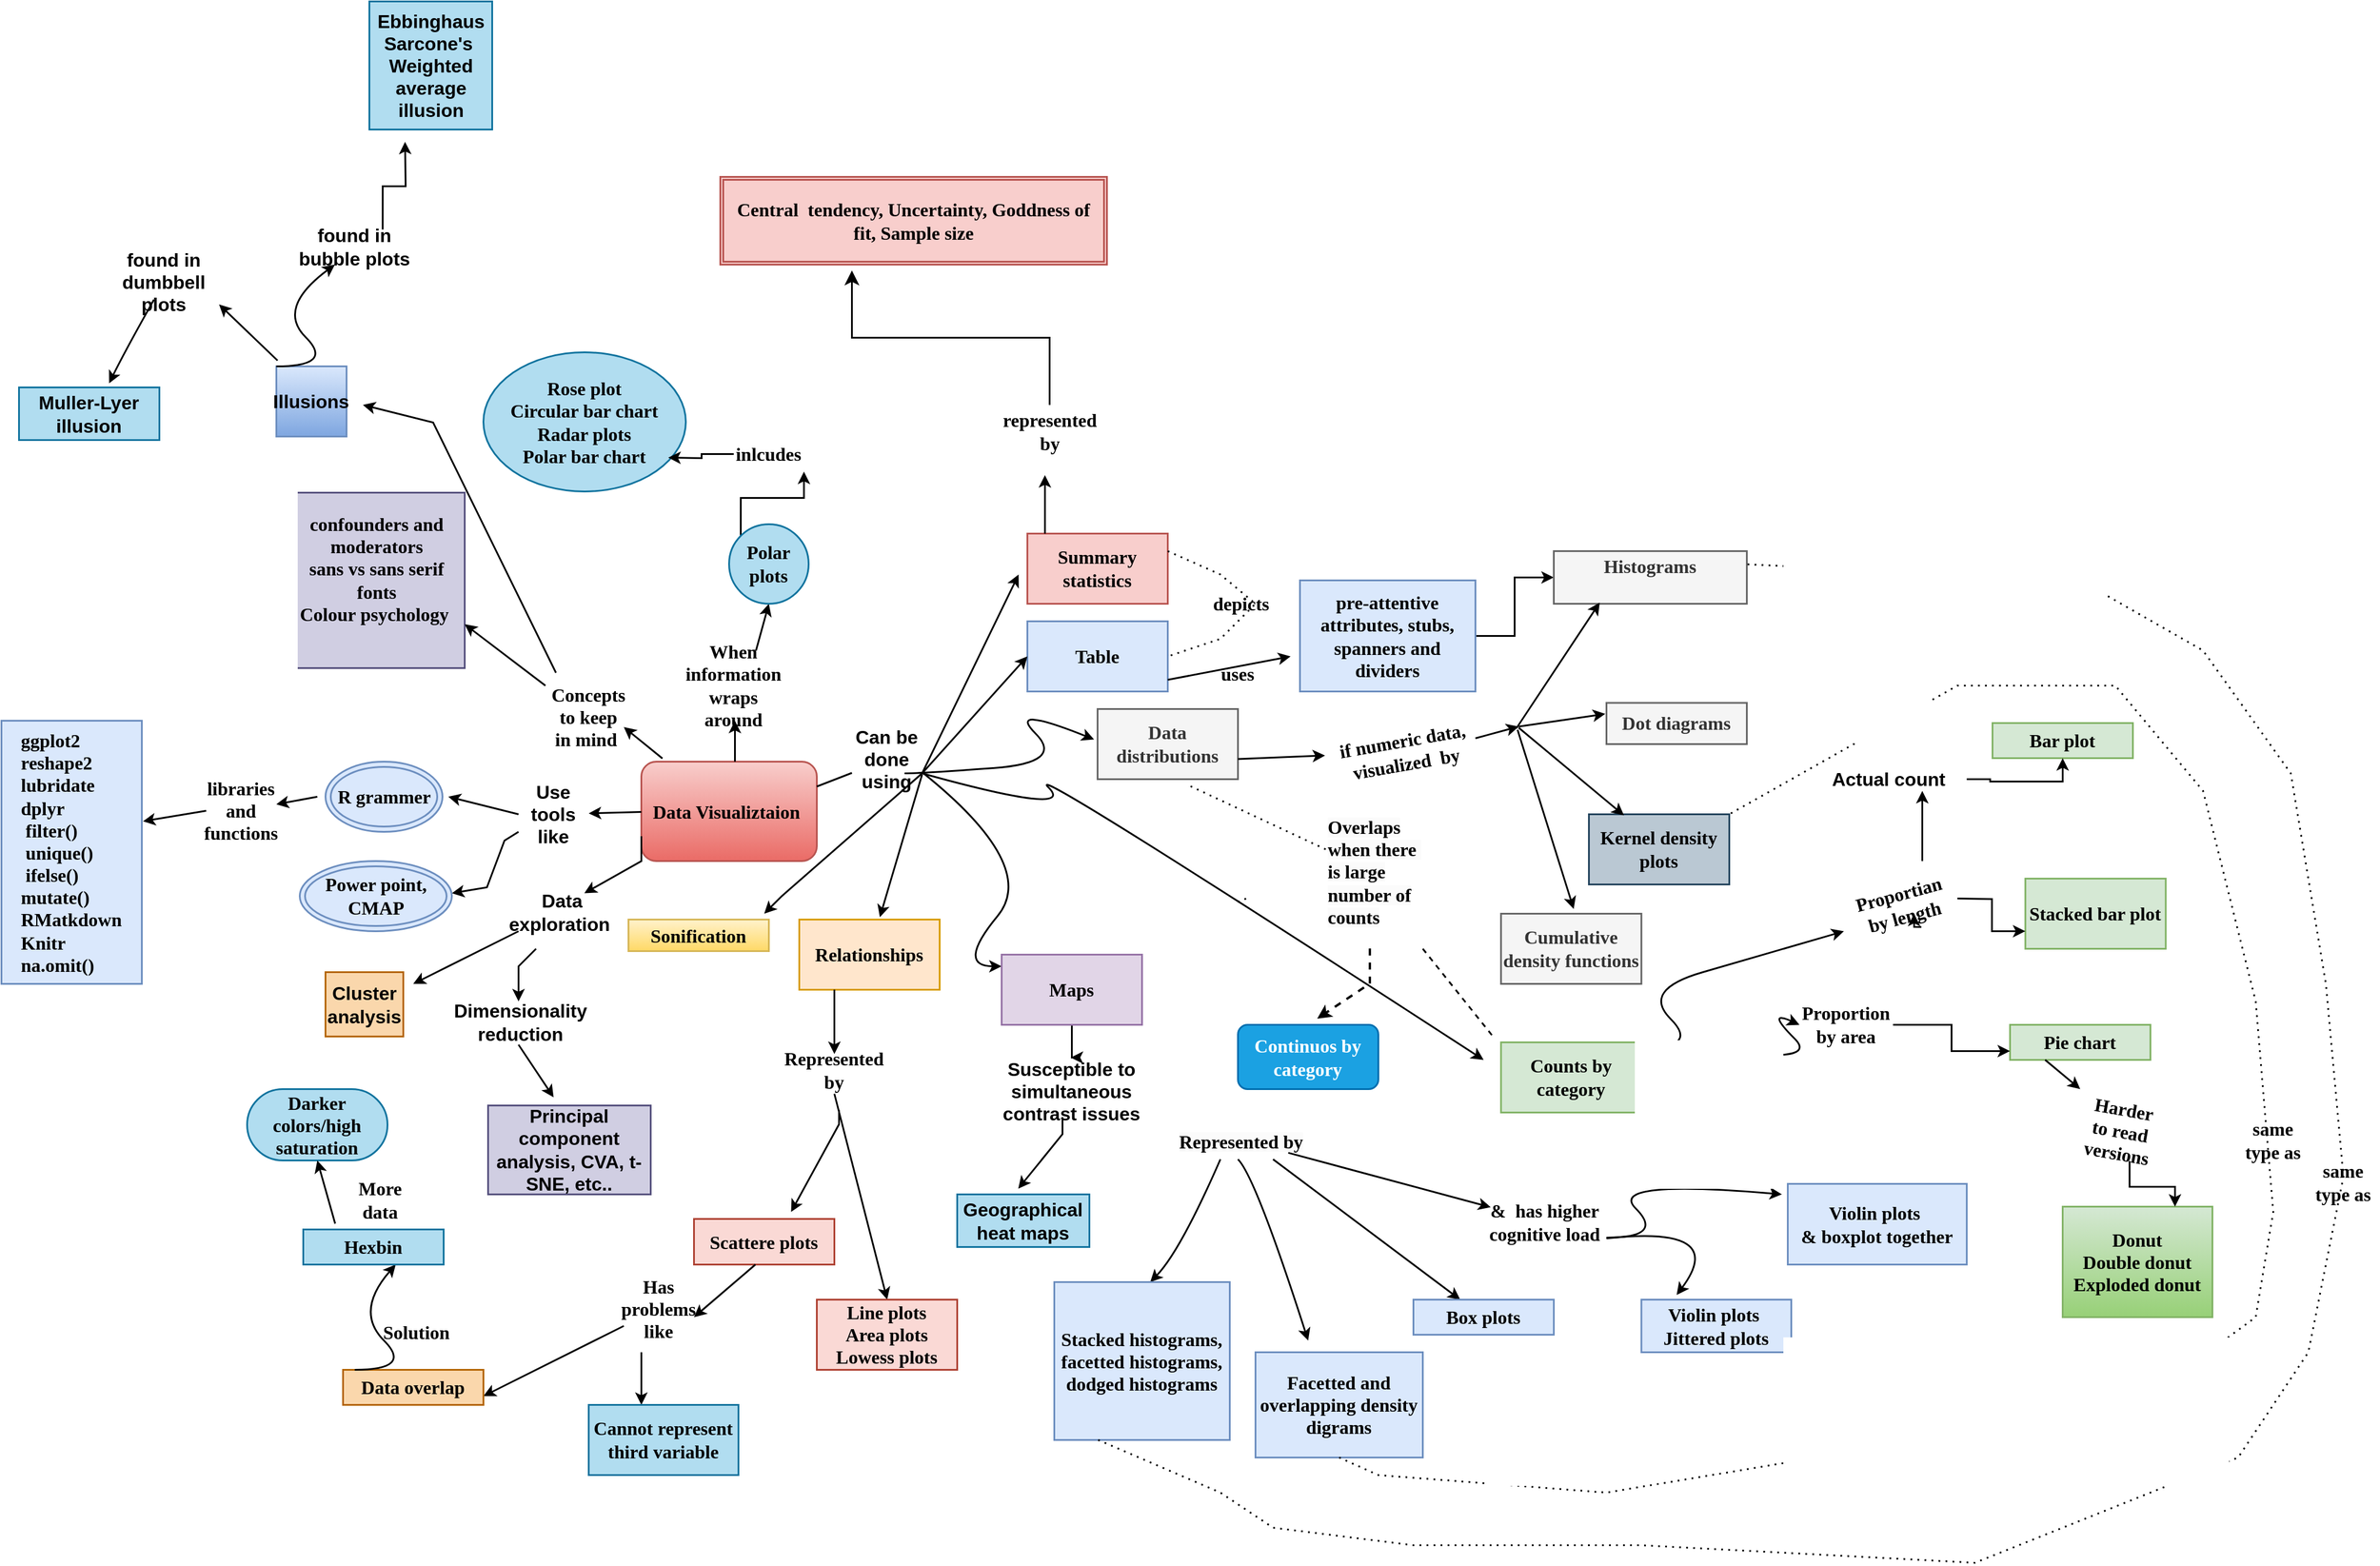 <mxfile version="21.1.8" type="github">
  <diagram name="Page-1" id="J4iP9fe8q3RjXO6YQXMY">
    <mxGraphModel dx="2680" dy="1510" grid="1" gridSize="10" guides="1" tooltips="1" connect="1" arrows="1" fold="1" page="1" pageScale="1" pageWidth="1169" pageHeight="827" math="0" shadow="0">
      <root>
        <mxCell id="0" />
        <mxCell id="1" parent="0" />
        <mxCell id="aten8DfT4knpsJsfKh9K-2" value="&lt;font style=&quot;font-size: 16px;&quot;&gt;&lt;span style=&quot;font-size: 16px;&quot;&gt;Data Visualiztaion&amp;nbsp;&lt;/span&gt;&lt;/font&gt;" style="rounded=1;whiteSpace=wrap;html=1;fillColor=#f8cecc;strokeColor=#b85450;gradientColor=#ea6b66;fontStyle=1;fontSize=16;fontFamily=Verdana;strokeWidth=1.5;" vertex="1" parent="1">
          <mxGeometry x="712" y="800" width="150" height="85" as="geometry" />
        </mxCell>
        <mxCell id="aten8DfT4knpsJsfKh9K-3" value="&lt;span style=&quot;font-size: 16px;&quot;&gt;&lt;font style=&quot;font-size: 16px;&quot;&gt;Table&lt;/font&gt;&lt;/span&gt;" style="rounded=0;whiteSpace=wrap;html=1;fillColor=#dae8fc;strokeColor=#6c8ebf;fontStyle=1;fontSize=16;fontFamily=Verdana;strokeWidth=1.5;" vertex="1" parent="1">
          <mxGeometry x="1042" y="680" width="120" height="60" as="geometry" />
        </mxCell>
        <mxCell id="aten8DfT4knpsJsfKh9K-4" value="" style="curved=1;endArrow=classic;html=1;rounded=0;fontStyle=1;fontSize=16;fontFamily=Verdana;strokeWidth=1.5;" edge="1" parent="1">
          <mxGeometry width="50" height="50" relative="1" as="geometry">
            <mxPoint x="937" y="810" as="sourcePoint" />
            <mxPoint x="1099" y="781" as="targetPoint" />
            <Array as="points">
              <mxPoint x="952" y="810" />
              <mxPoint x="1074" y="801" />
              <mxPoint x="1024" y="751" />
            </Array>
          </mxGeometry>
        </mxCell>
        <mxCell id="aten8DfT4knpsJsfKh9K-5" value="&lt;span style=&quot;font-size: 16px;&quot;&gt;&lt;font style=&quot;font-size: 16px;&quot;&gt;Data distributions&lt;/font&gt;&lt;/span&gt;" style="rounded=0;whiteSpace=wrap;html=1;fillColor=#f5f5f5;fontColor=#333333;strokeColor=#666666;fontStyle=1;fontSize=16;fontFamily=Verdana;strokeWidth=1.5;" vertex="1" parent="1">
          <mxGeometry x="1102" y="755" width="120" height="60" as="geometry" />
        </mxCell>
        <mxCell id="aten8DfT4knpsJsfKh9K-6" value="" style="curved=1;endArrow=classic;html=1;rounded=0;fontStyle=1;fontSize=16;fontFamily=Verdana;strokeWidth=1.5;" edge="1" parent="1">
          <mxGeometry width="50" height="50" relative="1" as="geometry">
            <mxPoint x="952" y="810" as="sourcePoint" />
            <mxPoint x="1432" y="1055" as="targetPoint" />
            <Array as="points">
              <mxPoint x="1085" y="847" />
              <mxPoint x="1035" y="797" />
            </Array>
          </mxGeometry>
        </mxCell>
        <mxCell id="aten8DfT4knpsJsfKh9K-7" value="&lt;span style=&quot;font-size: 16px;&quot;&gt;&lt;font style=&quot;font-size: 16px;&quot;&gt;Counts by category&lt;/font&gt;&lt;/span&gt;" style="rounded=0;whiteSpace=wrap;html=1;fillColor=#d5e8d4;strokeColor=#82b366;fontStyle=1;fontSize=16;fontFamily=Verdana;strokeWidth=1.5;" vertex="1" parent="1">
          <mxGeometry x="1446.86" y="1040" width="120" height="60" as="geometry" />
        </mxCell>
        <mxCell id="aten8DfT4knpsJsfKh9K-8" value="" style="curved=1;endArrow=classic;html=1;rounded=0;fontStyle=1;fontSize=16;fontFamily=Verdana;strokeWidth=1.5;" edge="1" parent="1">
          <mxGeometry width="50" height="50" relative="1" as="geometry">
            <mxPoint x="952" y="809" as="sourcePoint" />
            <mxPoint x="1020" y="975" as="targetPoint" />
            <Array as="points">
              <mxPoint x="1052" y="889" />
              <mxPoint x="981" y="975" />
            </Array>
          </mxGeometry>
        </mxCell>
        <mxCell id="aten8DfT4knpsJsfKh9K-9" style="edgeStyle=orthogonalEdgeStyle;rounded=0;orthogonalLoop=1;jettySize=auto;html=1;exitX=0.5;exitY=1;exitDx=0;exitDy=0;strokeWidth=1.5;fontSize=16;" edge="1" parent="1" source="aten8DfT4knpsJsfKh9K-10">
          <mxGeometry relative="1" as="geometry">
            <mxPoint x="1079" y="1053" as="targetPoint" />
            <Array as="points">
              <mxPoint x="1079" y="1053" />
              <mxPoint x="1079" y="1053" />
            </Array>
          </mxGeometry>
        </mxCell>
        <mxCell id="aten8DfT4knpsJsfKh9K-10" value="&lt;span style=&quot;font-size: 16px;&quot;&gt;&lt;font style=&quot;font-size: 16px;&quot;&gt;Maps&lt;/font&gt;&lt;/span&gt;" style="rounded=0;whiteSpace=wrap;html=1;fillColor=#e1d5e7;strokeColor=#9673a6;fontStyle=1;fontSize=16;fontFamily=Verdana;strokeWidth=1.5;" vertex="1" parent="1">
          <mxGeometry x="1020" y="965" width="120" height="60" as="geometry" />
        </mxCell>
        <mxCell id="aten8DfT4knpsJsfKh9K-11" value="&lt;span style=&quot;font-size: 16px;&quot;&gt;&lt;font style=&quot;font-size: 16px;&quot;&gt;Summary statistics&lt;/font&gt;&lt;/span&gt;" style="rounded=0;whiteSpace=wrap;html=1;fillColor=#f8cecc;strokeColor=#b85450;fontStyle=1;fontSize=16;fontFamily=Verdana;strokeWidth=1.5;" vertex="1" parent="1">
          <mxGeometry x="1042" y="605" width="120" height="60" as="geometry" />
        </mxCell>
        <mxCell id="aten8DfT4knpsJsfKh9K-12" value="" style="endArrow=classic;html=1;rounded=0;fontStyle=1;fontSize=16;fontFamily=Verdana;strokeWidth=1.5;" edge="1" parent="1">
          <mxGeometry width="50" height="50" relative="1" as="geometry">
            <mxPoint x="952" y="811" as="sourcePoint" />
            <mxPoint x="915.882" y="933.0" as="targetPoint" />
          </mxGeometry>
        </mxCell>
        <mxCell id="aten8DfT4knpsJsfKh9K-13" value="&lt;span style=&quot;font-size: 16px;&quot;&gt;&lt;font style=&quot;font-size: 16px;&quot;&gt;Relationships&lt;/font&gt;&lt;/span&gt;" style="rounded=0;whiteSpace=wrap;html=1;fillColor=#ffe6cc;strokeColor=#d79b00;fontStyle=1;fontSize=16;fontFamily=Verdana;strokeWidth=1.5;" vertex="1" parent="1">
          <mxGeometry x="847" y="935.0" width="120" height="60" as="geometry" />
        </mxCell>
        <mxCell id="aten8DfT4knpsJsfKh9K-14" value="" style="endArrow=classic;html=1;rounded=0;fontStyle=1;fontSize=16;fontFamily=Verdana;strokeWidth=1.5;" edge="1" parent="1">
          <mxGeometry width="50" height="50" relative="1" as="geometry">
            <mxPoint x="1057" y="605" as="sourcePoint" />
            <mxPoint x="1057" y="555" as="targetPoint" />
          </mxGeometry>
        </mxCell>
        <mxCell id="aten8DfT4knpsJsfKh9K-15" value="" style="endArrow=none;dashed=1;html=1;dashPattern=1 3;strokeWidth=1.5;rounded=0;entryX=1;entryY=0.5;entryDx=0;entryDy=0;exitX=1;exitY=0.25;exitDx=0;exitDy=0;fontStyle=1;fontSize=16;fontFamily=Verdana;" edge="1" parent="1" source="aten8DfT4knpsJsfKh9K-11" target="aten8DfT4knpsJsfKh9K-3">
          <mxGeometry width="50" height="50" relative="1" as="geometry">
            <mxPoint x="1162" y="640" as="sourcePoint" />
            <mxPoint x="1357" y="620" as="targetPoint" />
            <Array as="points">
              <mxPoint x="1207" y="640" />
              <mxPoint x="1237" y="665" />
              <mxPoint x="1207" y="695" />
            </Array>
          </mxGeometry>
        </mxCell>
        <mxCell id="aten8DfT4knpsJsfKh9K-16" value="&lt;span style=&quot;font-size: 16px;&quot;&gt;&lt;font style=&quot;font-size: 16px;&quot;&gt;depicts&lt;/font&gt;&lt;/span&gt;" style="text;html=1;strokeColor=none;fillColor=none;align=center;verticalAlign=middle;whiteSpace=wrap;rounded=0;rotation=0;fontStyle=1;fontSize=16;fontFamily=Verdana;strokeWidth=1.5;" vertex="1" parent="1">
          <mxGeometry x="1195" y="650" width="60" height="30" as="geometry" />
        </mxCell>
        <mxCell id="aten8DfT4knpsJsfKh9K-17" value="" style="edgeStyle=elbowEdgeStyle;elbow=vertical;endArrow=classic;html=1;curved=0;rounded=0;endSize=8;startSize=8;fontStyle=1;fontSize=16;fontFamily=Verdana;exitX=0.5;exitY=0;exitDx=0;exitDy=0;strokeWidth=1.5;" edge="1" parent="1" source="aten8DfT4knpsJsfKh9K-129">
          <mxGeometry width="50" height="50" relative="1" as="geometry">
            <mxPoint x="1057" y="480" as="sourcePoint" />
            <mxPoint x="892" y="380" as="targetPoint" />
            <Array as="points" />
          </mxGeometry>
        </mxCell>
        <mxCell id="aten8DfT4knpsJsfKh9K-18" value="Central&amp;nbsp; tendency,&amp;nbsp;&lt;span style=&quot;font-size: 16px;&quot;&gt;&lt;font style=&quot;font-size: 16px;&quot;&gt;Uncertainty,&amp;nbsp;&lt;/font&gt;&lt;/span&gt;Goddness of fit, Sample size" style="shape=ext;double=1;rounded=0;whiteSpace=wrap;html=1;fillColor=#f8cecc;strokeColor=#b85450;fontStyle=1;fontSize=16;fontFamily=Verdana;strokeWidth=1.5;" vertex="1" parent="1">
          <mxGeometry x="779.5" y="300" width="330.5" height="75" as="geometry" />
        </mxCell>
        <mxCell id="aten8DfT4knpsJsfKh9K-19" value="" style="endArrow=classic;html=1;rounded=0;exitX=0;exitY=0.5;exitDx=0;exitDy=0;fontStyle=1;fontSize=16;fontFamily=Verdana;strokeWidth=1.5;" edge="1" parent="1" source="aten8DfT4knpsJsfKh9K-107">
          <mxGeometry width="50" height="50" relative="1" as="geometry">
            <mxPoint x="410" y="807.5" as="sourcePoint" />
            <mxPoint x="547" y="830" as="targetPoint" />
            <Array as="points" />
          </mxGeometry>
        </mxCell>
        <mxCell id="aten8DfT4knpsJsfKh9K-20" value="&lt;span style=&quot;font-size: 16px;&quot;&gt;R grammer&lt;/span&gt;" style="ellipse;shape=doubleEllipse;whiteSpace=wrap;html=1;fillColor=#dae8fc;strokeColor=#6c8ebf;fontStyle=1;fontSize=16;fontFamily=Verdana;strokeWidth=1.5;" vertex="1" parent="1">
          <mxGeometry x="442" y="800" width="100" height="60" as="geometry" />
        </mxCell>
        <mxCell id="aten8DfT4knpsJsfKh9K-21" value="" style="endArrow=classic;html=1;rounded=0;fontStyle=1;fontSize=16;fontFamily=Verdana;exitX=0;exitY=1;exitDx=0;exitDy=0;strokeWidth=1.5;" edge="1" parent="1" source="aten8DfT4knpsJsfKh9K-107">
          <mxGeometry width="50" height="50" relative="1" as="geometry">
            <mxPoint x="600" y="855" as="sourcePoint" />
            <mxPoint x="550" y="912.5" as="targetPoint" />
            <Array as="points">
              <mxPoint x="595" y="867.5" />
              <mxPoint x="580" y="907.5" />
            </Array>
          </mxGeometry>
        </mxCell>
        <mxCell id="aten8DfT4knpsJsfKh9K-22" value="Power point, CMAP" style="ellipse;shape=doubleEllipse;whiteSpace=wrap;html=1;fillColor=#dae8fc;strokeColor=#6c8ebf;fontStyle=1;fontSize=16;fontFamily=Verdana;strokeWidth=1.5;" vertex="1" parent="1">
          <mxGeometry x="420" y="885" width="130" height="60" as="geometry" />
        </mxCell>
        <mxCell id="aten8DfT4knpsJsfKh9K-23" value="&lt;div style=&quot;font-size: 16px;&quot;&gt;&lt;p style=&quot;margin: 0in; font-size: 16px; text-align: start;&quot; class=&quot;MsoNormal&quot;&gt;ggplot2&lt;/p&gt;&lt;p style=&quot;margin: 0in; font-size: 16px; text-align: start;&quot; class=&quot;MsoNormal&quot;&gt;&lt;span style=&quot;font-size: 16px;&quot;&gt;reshape2&lt;/span&gt;&lt;/p&gt;&lt;p style=&quot;margin: 0in; font-size: 16px; text-align: start;&quot; class=&quot;MsoNormal&quot;&gt;lubridate&lt;/p&gt;&lt;p style=&quot;margin: 0in; font-size: 16px; text-align: start;&quot; class=&quot;MsoNormal&quot;&gt;dplyr&lt;/p&gt;&lt;p style=&quot;margin: 0in; font-size: 16px; text-align: start;&quot; class=&quot;MsoNormal&quot;&gt;&amp;nbsp;filter()&lt;/p&gt;&lt;p style=&quot;margin: 0in; font-size: 16px; text-align: start;&quot; class=&quot;MsoNormal&quot;&gt;&amp;nbsp;unique()&lt;br style=&quot;font-size: 16px;&quot;&gt;&lt;/p&gt;&lt;p style=&quot;margin: 0in; font-size: 16px; text-align: start;&quot; class=&quot;MsoNormal&quot;&gt;&amp;nbsp;ifelse()&lt;/p&gt;&lt;p style=&quot;margin: 0in; font-size: 16px; text-align: start;&quot; class=&quot;MsoNormal&quot;&gt;mutate()&lt;/p&gt;&lt;p style=&quot;margin: 0in; font-size: 16px; text-align: start;&quot; class=&quot;MsoNormal&quot;&gt;RMatkdown&lt;br style=&quot;border-color: var(--border-color); text-align: center; font-size: 16px;&quot;&gt;&lt;span style=&quot;text-align: center; font-size: 16px;&quot;&gt;Knitr&lt;/span&gt;&lt;br style=&quot;font-size: 16px;&quot;&gt;&lt;/p&gt;&lt;p style=&quot;margin: 0in; font-size: 16px; text-align: start;&quot; class=&quot;MsoNormal&quot;&gt;&lt;span style=&quot;text-align: center; font-size: 16px;&quot;&gt;na.omit()&lt;/span&gt;&lt;/p&gt;&lt;/div&gt;" style="rounded=0;whiteSpace=wrap;html=1;fillColor=#dae8fc;strokeColor=#6c8ebf;fontStyle=1;fontSize=16;fontFamily=Verdana;strokeWidth=1.5;" vertex="1" parent="1">
          <mxGeometry x="165" y="765" width="120" height="225" as="geometry" />
        </mxCell>
        <mxCell id="aten8DfT4knpsJsfKh9K-24" value="" style="endArrow=classic;html=1;rounded=0;fontStyle=1;fontSize=16;fontFamily=Verdana;strokeWidth=1.5;" edge="1" parent="1">
          <mxGeometry width="50" height="50" relative="1" as="geometry">
            <mxPoint x="1162" y="730" as="sourcePoint" />
            <mxPoint x="1267" y="710" as="targetPoint" />
            <Array as="points" />
          </mxGeometry>
        </mxCell>
        <mxCell id="aten8DfT4knpsJsfKh9K-25" value="" style="edgeStyle=orthogonalEdgeStyle;rounded=0;orthogonalLoop=1;jettySize=auto;html=1;strokeWidth=1.5;" edge="1" parent="1" source="aten8DfT4knpsJsfKh9K-26" target="aten8DfT4knpsJsfKh9K-32">
          <mxGeometry relative="1" as="geometry" />
        </mxCell>
        <mxCell id="aten8DfT4knpsJsfKh9K-26" value="&lt;span style=&quot;font-size: 16px;&quot;&gt;pre-attentive attributes, stubs, spanners and dividers&lt;/span&gt;" style="rounded=0;whiteSpace=wrap;html=1;fillColor=#dae8fc;strokeColor=#6c8ebf;fontStyle=1;fontSize=16;fontFamily=Verdana;strokeWidth=1.5;" vertex="1" parent="1">
          <mxGeometry x="1275" y="645" width="150" height="95" as="geometry" />
        </mxCell>
        <mxCell id="aten8DfT4knpsJsfKh9K-27" value="&lt;span style=&quot;font-size: 16px;&quot;&gt;&lt;font style=&quot;font-size: 16px;&quot;&gt;uses&lt;/font&gt;&lt;/span&gt;" style="text;html=1;strokeColor=none;fillColor=none;align=center;verticalAlign=middle;whiteSpace=wrap;rounded=0;fontStyle=1;fontSize=16;fontFamily=Verdana;strokeWidth=1.5;" vertex="1" parent="1">
          <mxGeometry x="1192" y="710" width="60" height="30" as="geometry" />
        </mxCell>
        <mxCell id="aten8DfT4knpsJsfKh9K-28" value="" style="endArrow=classic;html=1;rounded=0;fontStyle=1;fontSize=16;fontFamily=Verdana;strokeWidth=1.5;" edge="1" parent="1">
          <mxGeometry width="50" height="50" relative="1" as="geometry">
            <mxPoint x="1425" y="780" as="sourcePoint" />
            <mxPoint x="1462" y="770" as="targetPoint" />
          </mxGeometry>
        </mxCell>
        <mxCell id="aten8DfT4knpsJsfKh9K-29" value="&lt;span style=&quot;font-size: 16px;&quot;&gt;&lt;font style=&quot;font-size: 16px;&quot;&gt;Cumulative density functions&lt;/font&gt;&lt;/span&gt;&lt;span style=&quot;font-size: 16px; text-align: start;&quot;&gt;&lt;/span&gt;" style="rounded=0;whiteSpace=wrap;html=1;fillColor=#f5f5f5;fontColor=#333333;strokeColor=#666666;fontStyle=1;fontSize=16;fontFamily=Verdana;strokeWidth=1.5;" vertex="1" parent="1">
          <mxGeometry x="1446.86" y="930" width="120" height="60" as="geometry" />
        </mxCell>
        <mxCell id="aten8DfT4knpsJsfKh9K-30" value="&lt;span style=&quot;font-size: 16px;&quot;&gt;&lt;font style=&quot;font-size: 16px;&quot;&gt;Kernel density plots&lt;/font&gt;&lt;/span&gt;&lt;span style=&quot;font-size: 16px; text-align: start;&quot;&gt;&lt;/span&gt;" style="rounded=0;whiteSpace=wrap;html=1;fillColor=#bac8d3;strokeColor=#23445d;fontStyle=1;fontSize=16;fontFamily=Verdana;strokeWidth=1.5;" vertex="1" parent="1">
          <mxGeometry x="1522" y="845" width="120" height="60" as="geometry" />
        </mxCell>
        <mxCell id="aten8DfT4knpsJsfKh9K-31" value="&lt;span style=&quot;font-size: 16px;&quot;&gt;&lt;font style=&quot;font-size: 16px;&quot;&gt;Dot diagrams&lt;/font&gt;&lt;/span&gt;&lt;span style=&quot;font-size: 16px; text-align: start;&quot;&gt;&lt;/span&gt;" style="rounded=0;whiteSpace=wrap;html=1;fillColor=#f5f5f5;fontColor=#333333;strokeColor=#666666;fontStyle=1;fontSize=16;fontFamily=Verdana;strokeWidth=1.5;" vertex="1" parent="1">
          <mxGeometry x="1537" y="749.73" width="120" height="35.27" as="geometry" />
        </mxCell>
        <mxCell id="aten8DfT4knpsJsfKh9K-32" value="&lt;br style=&quot;font-size: 16px;&quot;&gt;&lt;font style=&quot;font-size: 16px;&quot;&gt;&lt;span style=&quot;font-size: 16px;&quot;&gt;&lt;span style=&quot;font-size: 16px;&quot;&gt;Histograms&lt;/span&gt;&lt;br style=&quot;font-size: 16px;&quot;&gt;&lt;/span&gt;&lt;/font&gt;&lt;br style=&quot;font-size: 16px;&quot;&gt;&lt;br style=&quot;font-size: 16px;&quot;&gt;" style="rounded=0;whiteSpace=wrap;html=1;fillColor=#f5f5f5;strokeColor=#666666;fontColor=#333333;fontStyle=1;fontSize=16;fontFamily=Verdana;strokeWidth=1.5;" vertex="1" parent="1">
          <mxGeometry x="1492" y="620" width="165" height="45" as="geometry" />
        </mxCell>
        <mxCell id="aten8DfT4knpsJsfKh9K-33" value="" style="endArrow=classic;html=1;rounded=0;entryX=0.25;entryY=1;entryDx=0;entryDy=0;fontStyle=1;fontSize=16;fontFamily=Verdana;strokeWidth=1.5;" edge="1" parent="1">
          <mxGeometry width="50" height="50" relative="1" as="geometry">
            <mxPoint x="1460" y="771.5" as="sourcePoint" />
            <mxPoint x="1531.25" y="664" as="targetPoint" />
          </mxGeometry>
        </mxCell>
        <mxCell id="aten8DfT4knpsJsfKh9K-34" value="" style="endArrow=classic;html=1;rounded=0;entryX=0;entryY=0.75;entryDx=0;entryDy=0;fontStyle=1;fontSize=16;fontFamily=Verdana;strokeWidth=1.5;" edge="1" parent="1">
          <mxGeometry width="50" height="50" relative="1" as="geometry">
            <mxPoint x="1462" y="770" as="sourcePoint" />
            <mxPoint x="1536" y="759.182" as="targetPoint" />
          </mxGeometry>
        </mxCell>
        <mxCell id="aten8DfT4knpsJsfKh9K-35" value="" style="endArrow=classic;html=1;rounded=0;entryX=0.25;entryY=0;entryDx=0;entryDy=0;fontStyle=1;fontSize=16;fontFamily=Verdana;strokeWidth=1.5;" edge="1" parent="1">
          <mxGeometry width="50" height="50" relative="1" as="geometry">
            <mxPoint x="1462" y="771" as="sourcePoint" />
            <mxPoint x="1552" y="846.0" as="targetPoint" />
          </mxGeometry>
        </mxCell>
        <mxCell id="aten8DfT4knpsJsfKh9K-36" value="" style="endArrow=classic;html=1;rounded=0;fontStyle=1;fontSize=16;fontFamily=Verdana;strokeWidth=1.5;" edge="1" parent="1">
          <mxGeometry width="50" height="50" relative="1" as="geometry">
            <mxPoint x="1461" y="772.73" as="sourcePoint" />
            <mxPoint x="1509" y="926" as="targetPoint" />
          </mxGeometry>
        </mxCell>
        <mxCell id="aten8DfT4knpsJsfKh9K-37" value="" style="endArrow=none;dashed=1;html=1;dashPattern=1 3;strokeWidth=1.5;rounded=0;entryX=0.641;entryY=1.08;entryDx=0;entryDy=0;entryPerimeter=0;fontStyle=1;fontSize=16;fontFamily=Verdana;" edge="1" parent="1" target="aten8DfT4knpsJsfKh9K-5">
          <mxGeometry width="50" height="50" relative="1" as="geometry">
            <mxPoint x="1297" y="875" as="sourcePoint" />
            <mxPoint x="1315" y="800" as="targetPoint" />
            <Array as="points" />
          </mxGeometry>
        </mxCell>
        <mxCell id="aten8DfT4knpsJsfKh9K-38" value="" style="curved=1;endArrow=classic;html=1;rounded=0;fontStyle=1;fontSize=16;fontFamily=Verdana;strokeWidth=1.5;" edge="1" parent="1">
          <mxGeometry width="50" height="50" relative="1" as="geometry">
            <mxPoint x="1566.86" y="1045" as="sourcePoint" />
            <mxPoint x="1740" y="945" as="targetPoint" />
            <Array as="points">
              <mxPoint x="1616.86" y="1045" />
              <mxPoint x="1566.86" y="995" />
              <mxPoint x="1672" y="965" />
            </Array>
          </mxGeometry>
        </mxCell>
        <mxCell id="aten8DfT4knpsJsfKh9K-39" value="" style="curved=1;endArrow=classic;html=1;rounded=0;fontStyle=1;fontSize=16;fontFamily=Verdana;entryX=0;entryY=0.5;entryDx=0;entryDy=0;strokeWidth=1.5;" edge="1" parent="1" target="aten8DfT4knpsJsfKh9K-44">
          <mxGeometry width="50" height="50" relative="1" as="geometry">
            <mxPoint x="1598" y="1042" as="sourcePoint" />
            <mxPoint x="1882" y="1042" as="targetPoint" />
            <Array as="points">
              <mxPoint x="1723" y="1062" />
              <mxPoint x="1673" y="1012" />
            </Array>
          </mxGeometry>
        </mxCell>
        <mxCell id="aten8DfT4knpsJsfKh9K-40" value="Bar plot" style="rounded=0;whiteSpace=wrap;html=1;fillColor=#d5e8d4;strokeColor=#82b366;fontStyle=1;fontSize=16;fontFamily=Verdana;strokeWidth=1.5;" vertex="1" parent="1">
          <mxGeometry x="1867" y="767" width="120" height="30" as="geometry" />
        </mxCell>
        <mxCell id="aten8DfT4knpsJsfKh9K-41" value="Stacked bar plot" style="rounded=0;whiteSpace=wrap;html=1;fillColor=#d5e8d4;strokeColor=#82b366;fontStyle=1;fontSize=16;fontFamily=Verdana;strokeWidth=1.5;" vertex="1" parent="1">
          <mxGeometry x="1895.1" y="900" width="120" height="60" as="geometry" />
        </mxCell>
        <mxCell id="aten8DfT4knpsJsfKh9K-42" value="Pie chart&lt;br style=&quot;font-size: 16px;&quot;&gt;" style="rounded=0;whiteSpace=wrap;html=1;fillColor=#d5e8d4;strokeColor=#82b366;fontStyle=1;fontSize=16;fontFamily=Verdana;strokeWidth=1.5;" vertex="1" parent="1">
          <mxGeometry x="1882" y="1025" width="120" height="30" as="geometry" />
        </mxCell>
        <mxCell id="aten8DfT4knpsJsfKh9K-43" style="edgeStyle=orthogonalEdgeStyle;rounded=0;orthogonalLoop=1;jettySize=auto;html=1;exitX=1;exitY=0.5;exitDx=0;exitDy=0;entryX=0;entryY=0.75;entryDx=0;entryDy=0;fontStyle=1;strokeWidth=1.5;fontSize=16;" edge="1" parent="1" source="aten8DfT4knpsJsfKh9K-44" target="aten8DfT4knpsJsfKh9K-42">
          <mxGeometry relative="1" as="geometry">
            <mxPoint x="1807" y="1050" as="targetPoint" />
          </mxGeometry>
        </mxCell>
        <mxCell id="aten8DfT4knpsJsfKh9K-44" value="&lt;span style=&quot;font-size: 16px;&quot;&gt;Proportion by area&lt;/span&gt;" style="text;html=1;strokeColor=none;fillColor=none;align=center;verticalAlign=middle;whiteSpace=wrap;rounded=0;fontStyle=1;fontSize=16;fontFamily=Verdana;strokeWidth=1.5;" vertex="1" parent="1">
          <mxGeometry x="1702" y="980" width="80" height="90" as="geometry" />
        </mxCell>
        <mxCell id="aten8DfT4knpsJsfKh9K-45" value="Donut&lt;br style=&quot;font-size: 16px;&quot;&gt;Double donut&lt;br style=&quot;font-size: 16px;&quot;&gt;Exploded donut" style="rounded=0;whiteSpace=wrap;html=1;fillColor=#d5e8d4;strokeColor=#82b366;gradientColor=#97d077;fontStyle=1;fontSize=16;fontFamily=Verdana;strokeWidth=1.5;" vertex="1" parent="1">
          <mxGeometry x="1927" y="1180.5" width="128" height="94.5" as="geometry" />
        </mxCell>
        <mxCell id="aten8DfT4knpsJsfKh9K-46" value="&lt;span style=&quot;font-size: 16px;&quot;&gt;confounders and moderators&lt;br style=&quot;font-size: 16px;&quot;&gt;sans vs sans serif fonts&lt;br style=&quot;font-size: 16px;&quot;&gt;Colour psychology&amp;nbsp;&lt;br style=&quot;font-size: 16px;&quot;&gt;&lt;br style=&quot;font-size: 16px;&quot;&gt;&lt;/span&gt;" style="whiteSpace=wrap;html=1;aspect=fixed;fillColor=#d0cee2;strokeColor=#56517e;fontStyle=1;fontSize=16;fontFamily=Verdana;strokeWidth=1.5;" vertex="1" parent="1">
          <mxGeometry x="411" y="570" width="150" height="150" as="geometry" />
        </mxCell>
        <mxCell id="aten8DfT4knpsJsfKh9K-47" value="" style="endArrow=classic;html=1;rounded=0;entryX=1;entryY=0.75;entryDx=0;entryDy=0;fontStyle=1;fontSize=16;fontFamily=Verdana;strokeWidth=1.5;" edge="1" parent="1" target="aten8DfT4knpsJsfKh9K-46">
          <mxGeometry width="50" height="50" relative="1" as="geometry">
            <mxPoint x="630" y="735" as="sourcePoint" />
            <mxPoint x="577" y="668" as="targetPoint" />
          </mxGeometry>
        </mxCell>
        <mxCell id="aten8DfT4knpsJsfKh9K-48" value="" style="endArrow=none;dashed=1;html=1;dashPattern=1 3;strokeWidth=1.5;rounded=0;fontStyle=1;fontSize=16;fontFamily=Verdana;" edge="1" parent="1">
          <mxGeometry width="50" height="50" relative="1" as="geometry">
            <mxPoint x="1222" y="920" as="sourcePoint" />
            <mxPoint x="1232.345" y="915.69" as="targetPoint" />
            <Array as="points" />
          </mxGeometry>
        </mxCell>
        <mxCell id="aten8DfT4knpsJsfKh9K-49" value="Continuos by category" style="rounded=1;whiteSpace=wrap;html=1;fillColor=#1ba1e2;fontColor=#ffffff;strokeColor=#006EAF;fontStyle=1;fontSize=16;fontFamily=Verdana;strokeWidth=1.5;" vertex="1" parent="1">
          <mxGeometry x="1222" y="1025" width="120" height="55" as="geometry" />
        </mxCell>
        <mxCell id="aten8DfT4knpsJsfKh9K-50" value="" style="curved=1;endArrow=classic;html=1;rounded=0;fontStyle=1;fontSize=16;fontFamily=Verdana;strokeWidth=1.5;" edge="1" parent="1">
          <mxGeometry width="50" height="50" relative="1" as="geometry">
            <mxPoint x="1207" y="1140" as="sourcePoint" />
            <mxPoint x="1147" y="1245" as="targetPoint" />
            <Array as="points">
              <mxPoint x="1207" y="1140" />
              <mxPoint x="1172.5" y="1219" />
            </Array>
          </mxGeometry>
        </mxCell>
        <mxCell id="aten8DfT4knpsJsfKh9K-51" value="&lt;span style=&quot;font-size: 16px;&quot;&gt;Stacked histograms,&lt;br style=&quot;font-size: 16px;&quot;&gt;facetted histograms, dodged histograms&lt;/span&gt;" style="rounded=0;whiteSpace=wrap;html=1;fillColor=#dae8fc;strokeColor=#6c8ebf;fontStyle=1;fontSize=16;fontFamily=Verdana;strokeWidth=1.5;" vertex="1" parent="1">
          <mxGeometry x="1065" y="1245" width="150" height="135" as="geometry" />
        </mxCell>
        <mxCell id="aten8DfT4knpsJsfKh9K-52" value="" style="curved=1;endArrow=classic;html=1;rounded=0;fontStyle=1;fontSize=16;fontFamily=Verdana;strokeWidth=1.5;" edge="1" parent="1">
          <mxGeometry width="50" height="50" relative="1" as="geometry">
            <mxPoint x="1222" y="1140" as="sourcePoint" />
            <mxPoint x="1282" y="1295" as="targetPoint" />
            <Array as="points">
              <mxPoint x="1237" y="1155" />
              <mxPoint x="1282" y="1295" />
            </Array>
          </mxGeometry>
        </mxCell>
        <mxCell id="aten8DfT4knpsJsfKh9K-53" value="&lt;span style=&quot;font-size: 16px;&quot;&gt;Facetted and overlapping density digrams&lt;/span&gt;" style="rounded=0;whiteSpace=wrap;html=1;fillColor=#dae8fc;strokeColor=#6c8ebf;fontStyle=1;fontSize=16;fontFamily=Verdana;strokeWidth=1.5;" vertex="1" parent="1">
          <mxGeometry x="1237" y="1305" width="143" height="90" as="geometry" />
        </mxCell>
        <mxCell id="aten8DfT4knpsJsfKh9K-54" value="" style="curved=1;endArrow=classic;html=1;rounded=0;fontStyle=1;fontSize=16;fontFamily=Verdana;strokeWidth=1.5;" edge="1" parent="1" target="aten8DfT4knpsJsfKh9K-55">
          <mxGeometry width="50" height="50" relative="1" as="geometry">
            <mxPoint x="1252" y="1140" as="sourcePoint" />
            <mxPoint x="1432" y="1260" as="targetPoint" />
            <Array as="points">
              <mxPoint x="1252" y="1140" />
            </Array>
          </mxGeometry>
        </mxCell>
        <mxCell id="aten8DfT4knpsJsfKh9K-55" value="&lt;span style=&quot;font-size: 16px;&quot;&gt;Box plots&lt;/span&gt;" style="rounded=0;whiteSpace=wrap;html=1;fillColor=#dae8fc;strokeColor=#6c8ebf;fontStyle=1;fontSize=16;fontFamily=Verdana;strokeWidth=1.5;" vertex="1" parent="1">
          <mxGeometry x="1372" y="1260" width="120" height="30" as="geometry" />
        </mxCell>
        <mxCell id="aten8DfT4knpsJsfKh9K-56" value="" style="curved=1;endArrow=classic;html=1;rounded=0;fontStyle=1;fontSize=16;fontFamily=Verdana;strokeWidth=1.5;" edge="1" parent="1">
          <mxGeometry width="50" height="50" relative="1" as="geometry">
            <mxPoint x="1537" y="1207.667" as="sourcePoint" />
            <mxPoint x="1597" y="1256" as="targetPoint" />
            <Array as="points">
              <mxPoint x="1642" y="1196" />
            </Array>
          </mxGeometry>
        </mxCell>
        <mxCell id="aten8DfT4knpsJsfKh9K-57" value="&lt;span style=&quot;font-size: 16px;&quot;&gt;Violin plots&amp;nbsp;&lt;br style=&quot;font-size: 16px;&quot;&gt;Jittered plots&lt;/span&gt;" style="rounded=0;whiteSpace=wrap;html=1;fillColor=#dae8fc;strokeColor=#6c8ebf;fontStyle=1;fontSize=16;fontFamily=Verdana;strokeWidth=1.5;" vertex="1" parent="1">
          <mxGeometry x="1566.86" y="1260" width="128.14" height="45" as="geometry" />
        </mxCell>
        <mxCell id="aten8DfT4knpsJsfKh9K-58" value="&lt;span style=&quot;border-color: var(--border-color); color: rgb(0, 0, 0); font-size: 16px; font-style: normal; font-variant-ligatures: normal; font-variant-caps: normal; letter-spacing: normal; orphans: 2; text-align: center; text-indent: 0px; text-transform: none; widows: 2; word-spacing: 0px; -webkit-text-stroke-width: 0px; background-color: rgb(251, 251, 251); text-decoration-thickness: initial; text-decoration-style: initial; text-decoration-color: initial;&quot;&gt;Overlaps when there&amp;nbsp; is large number of counts&lt;/span&gt;" style="text;whiteSpace=wrap;html=1;fontStyle=1;fontSize=16;fontFamily=Verdana;strokeWidth=1.5;" vertex="1" parent="1">
          <mxGeometry x="1297" y="840" width="90.14" height="15" as="geometry" />
        </mxCell>
        <mxCell id="aten8DfT4knpsJsfKh9K-59" value="" style="endArrow=none;dashed=1;html=1;rounded=0;fontStyle=1;fontSize=16;fontFamily=Verdana;strokeWidth=1.5;" edge="1" parent="1">
          <mxGeometry width="50" height="50" relative="1" as="geometry">
            <mxPoint x="1380" y="960" as="sourcePoint" />
            <mxPoint x="1440" y="1035" as="targetPoint" />
            <Array as="points" />
          </mxGeometry>
        </mxCell>
        <mxCell id="aten8DfT4knpsJsfKh9K-60" value="" style="endArrow=none;dashed=1;html=1;dashPattern=1 3;strokeWidth=1.5;rounded=0;exitX=0.25;exitY=1;exitDx=0;exitDy=0;entryX=1;entryY=0.25;entryDx=0;entryDy=0;fontStyle=1;fontSize=16;fontFamily=Verdana;" edge="1" parent="1" source="aten8DfT4knpsJsfKh9K-51" target="aten8DfT4knpsJsfKh9K-32">
          <mxGeometry width="50" height="50" relative="1" as="geometry">
            <mxPoint x="1261.86" y="1490" as="sourcePoint" />
            <mxPoint x="1747" y="630" as="targetPoint" />
            <Array as="points">
              <mxPoint x="1207" y="1425" />
              <mxPoint x="1252" y="1455" />
              <mxPoint x="1372" y="1470" />
              <mxPoint x="1567" y="1470" />
              <mxPoint x="1852" y="1485" />
              <mxPoint x="2077" y="1395" />
              <mxPoint x="2137" y="1305" />
              <mxPoint x="2167" y="1155" />
              <mxPoint x="2152" y="990" />
              <mxPoint x="2122" y="810" />
              <mxPoint x="2047" y="705" />
              <mxPoint x="1942" y="645" />
            </Array>
          </mxGeometry>
        </mxCell>
        <mxCell id="aten8DfT4knpsJsfKh9K-61" value="same type as" style="text;html=1;strokeColor=none;fillColor=none;align=center;verticalAlign=middle;whiteSpace=wrap;rounded=0;fontStyle=1;fontSize=16;fontFamily=Verdana;strokeWidth=1.5;" vertex="1" parent="1">
          <mxGeometry x="2137" y="1145" width="60" height="30" as="geometry" />
        </mxCell>
        <mxCell id="aten8DfT4knpsJsfKh9K-62" value="" style="endArrow=none;dashed=1;html=1;dashPattern=1 3;strokeWidth=1.5;rounded=0;exitX=0.5;exitY=1;exitDx=0;exitDy=0;entryX=1;entryY=0;entryDx=0;entryDy=0;fontStyle=1;fontSize=16;fontFamily=Verdana;" edge="1" parent="1" source="aten8DfT4knpsJsfKh9K-53" target="aten8DfT4knpsJsfKh9K-30">
          <mxGeometry width="50" height="50" relative="1" as="geometry">
            <mxPoint x="1100" y="1320" as="sourcePoint" />
            <mxPoint x="1640" y="646" as="targetPoint" />
            <Array as="points">
              <mxPoint x="1342" y="1410" />
              <mxPoint x="1537" y="1425" />
              <mxPoint x="1807" y="1380" />
              <mxPoint x="2010" y="1335" />
              <mxPoint x="2092" y="1275" />
              <mxPoint x="2107" y="1185" />
              <mxPoint x="2092" y="1005" />
              <mxPoint x="2047" y="825" />
              <mxPoint x="1972" y="735" />
              <mxPoint x="1837" y="735" />
            </Array>
          </mxGeometry>
        </mxCell>
        <mxCell id="aten8DfT4knpsJsfKh9K-63" value="same type as" style="text;html=1;strokeColor=none;fillColor=none;align=center;verticalAlign=middle;whiteSpace=wrap;rounded=0;fontStyle=1;fontSize=16;fontFamily=Verdana;strokeWidth=1.5;" vertex="1" parent="1">
          <mxGeometry x="2077" y="1109" width="60" height="30" as="geometry" />
        </mxCell>
        <mxCell id="aten8DfT4knpsJsfKh9K-64" value="" style="curved=1;endArrow=classic;html=1;rounded=0;fontStyle=1;fontSize=16;fontFamily=Verdana;strokeWidth=1.5;" edge="1" parent="1">
          <mxGeometry width="50" height="50" relative="1" as="geometry">
            <mxPoint x="1537" y="1207" as="sourcePoint" />
            <mxPoint x="1687" y="1170" as="targetPoint" />
            <Array as="points">
              <mxPoint x="1587" y="1207" />
              <mxPoint x="1537" y="1157" />
            </Array>
          </mxGeometry>
        </mxCell>
        <mxCell id="aten8DfT4knpsJsfKh9K-65" value="&lt;span style=&quot;font-size: 16px;&quot;&gt;Violin plots&amp;nbsp;&lt;br style=&quot;font-size: 16px;&quot;&gt;&amp;amp; boxplot together&lt;br style=&quot;font-size: 16px;&quot;&gt;&lt;/span&gt;" style="rounded=0;whiteSpace=wrap;html=1;fillColor=#dae8fc;strokeColor=#6c8ebf;fontStyle=1;fontSize=16;fontFamily=Verdana;strokeWidth=1.5;" vertex="1" parent="1">
          <mxGeometry x="1692" y="1161" width="153" height="69" as="geometry" />
        </mxCell>
        <mxCell id="aten8DfT4knpsJsfKh9K-66" value="&lt;span style=&quot;font-size: 16px;&quot;&gt;Sonification&lt;/span&gt;" style="rounded=0;whiteSpace=wrap;html=1;fillColor=#fff2cc;gradientColor=#ffd966;strokeColor=#d6b656;fontStyle=1;fontSize=16;fontFamily=Verdana;strokeWidth=1.5;" vertex="1" parent="1">
          <mxGeometry x="701" y="935" width="120" height="27" as="geometry" />
        </mxCell>
        <mxCell id="aten8DfT4knpsJsfKh9K-67" value="" style="endArrow=classic;html=1;rounded=0;fontStyle=1;fontSize=16;fontFamily=Verdana;strokeWidth=1.5;exitX=0.5;exitY=1;exitDx=0;exitDy=0;" edge="1" parent="1">
          <mxGeometry width="50" height="50" relative="1" as="geometry">
            <mxPoint x="881" y="1098" as="sourcePoint" />
            <mxPoint x="840" y="1185" as="targetPoint" />
            <Array as="points">
              <mxPoint x="881" y="1110" />
            </Array>
          </mxGeometry>
        </mxCell>
        <mxCell id="aten8DfT4knpsJsfKh9K-68" value="&lt;span style=&quot;font-size: 16px;&quot;&gt;&lt;font style=&quot;font-size: 16px;&quot;&gt;Scattere plots&lt;/font&gt;&lt;/span&gt;" style="rounded=0;whiteSpace=wrap;html=1;fillColor=#fad9d5;strokeColor=#ae4132;fontStyle=1;fontSize=16;fontFamily=Verdana;strokeWidth=1.5;" vertex="1" parent="1">
          <mxGeometry x="757" y="1191" width="120" height="39" as="geometry" />
        </mxCell>
        <mxCell id="aten8DfT4knpsJsfKh9K-69" value="" style="endArrow=classic;html=1;rounded=0;entryX=1;entryY=0.75;entryDx=0;entryDy=0;fontStyle=1;fontSize=16;fontFamily=Verdana;strokeWidth=1.5;" edge="1" parent="1" source="aten8DfT4knpsJsfKh9K-96" target="aten8DfT4knpsJsfKh9K-73">
          <mxGeometry width="50" height="50" relative="1" as="geometry">
            <mxPoint x="809.5" y="1230" as="sourcePoint" />
            <mxPoint x="742" y="1335" as="targetPoint" />
          </mxGeometry>
        </mxCell>
        <mxCell id="aten8DfT4knpsJsfKh9K-70" style="edgeStyle=orthogonalEdgeStyle;rounded=0;orthogonalLoop=1;jettySize=auto;html=1;entryX=0;entryY=0.75;entryDx=0;entryDy=0;fontStyle=1;strokeWidth=1.5;fontSize=16;" edge="1" parent="1" target="aten8DfT4knpsJsfKh9K-41">
          <mxGeometry relative="1" as="geometry">
            <mxPoint x="1837" y="917" as="sourcePoint" />
          </mxGeometry>
        </mxCell>
        <mxCell id="aten8DfT4knpsJsfKh9K-71" style="edgeStyle=orthogonalEdgeStyle;rounded=0;orthogonalLoop=1;jettySize=auto;html=1;fontStyle=1;strokeWidth=1.5;fontSize=16;" edge="1" parent="1">
          <mxGeometry relative="1" as="geometry">
            <mxPoint x="1807" y="825" as="targetPoint" />
            <mxPoint x="1807" y="885" as="sourcePoint" />
          </mxGeometry>
        </mxCell>
        <mxCell id="aten8DfT4knpsJsfKh9K-72" value="&lt;span style=&quot;font-size: 16px;&quot;&gt;Proportian by length&lt;/span&gt;" style="text;html=1;strokeColor=none;fillColor=none;align=center;verticalAlign=middle;whiteSpace=wrap;rounded=0;rotation=-15;fontStyle=1;fontSize=16;fontFamily=Verdana;strokeWidth=1.5;" vertex="1" parent="1">
          <mxGeometry x="1767" y="900" width="45" height="45" as="geometry" />
        </mxCell>
        <mxCell id="aten8DfT4knpsJsfKh9K-73" value="Data overlap" style="rounded=0;whiteSpace=wrap;html=1;fillColor=#fad7ac;strokeColor=#b46504;fontStyle=1;fontSize=16;fontFamily=Verdana;strokeWidth=1.5;" vertex="1" parent="1">
          <mxGeometry x="457" y="1320" width="120" height="30" as="geometry" />
        </mxCell>
        <mxCell id="aten8DfT4knpsJsfKh9K-74" value="" style="curved=1;endArrow=classic;html=1;rounded=0;fontStyle=1;fontSize=16;fontFamily=Verdana;strokeWidth=1.5;" edge="1" parent="1">
          <mxGeometry width="50" height="50" relative="1" as="geometry">
            <mxPoint x="467" y="1320" as="sourcePoint" />
            <mxPoint x="502" y="1230" as="targetPoint" />
            <Array as="points">
              <mxPoint x="517" y="1320" />
              <mxPoint x="467" y="1270" />
            </Array>
          </mxGeometry>
        </mxCell>
        <mxCell id="aten8DfT4knpsJsfKh9K-75" value="&lt;span style=&quot;font-size: 16px;&quot;&gt;&lt;font style=&quot;font-size: 16px;&quot;&gt;Solution&lt;/font&gt;&lt;/span&gt;" style="text;html=1;strokeColor=none;fillColor=none;align=center;verticalAlign=middle;whiteSpace=wrap;rounded=0;fontStyle=1;fontSize=16;fontFamily=Verdana;strokeWidth=1.5;" vertex="1" parent="1">
          <mxGeometry x="490" y="1273" width="60" height="30" as="geometry" />
        </mxCell>
        <mxCell id="aten8DfT4knpsJsfKh9K-76" value="Hexbin" style="rounded=0;whiteSpace=wrap;html=1;fillColor=#b1ddf0;strokeColor=#10739e;fontStyle=1;fontSize=16;fontFamily=Verdana;strokeWidth=1.5;" vertex="1" parent="1">
          <mxGeometry x="423" y="1200" width="120" height="30" as="geometry" />
        </mxCell>
        <mxCell id="aten8DfT4knpsJsfKh9K-77" value="Darker colors/high saturation" style="rounded=1;whiteSpace=wrap;html=1;arcSize=50;fillColor=#b1ddf0;strokeColor=#10739e;fontStyle=1;fontSize=16;fontFamily=Verdana;strokeWidth=1.5;" vertex="1" parent="1">
          <mxGeometry x="375" y="1080" width="120" height="61" as="geometry" />
        </mxCell>
        <mxCell id="aten8DfT4knpsJsfKh9K-78" value="More data" style="text;html=1;strokeColor=none;fillColor=none;align=center;verticalAlign=middle;whiteSpace=wrap;rounded=0;fontStyle=1;fontSize=16;fontFamily=Verdana;strokeWidth=1.5;" vertex="1" parent="1">
          <mxGeometry x="458.5" y="1160" width="60" height="30" as="geometry" />
        </mxCell>
        <mxCell id="aten8DfT4knpsJsfKh9K-79" value="" style="endArrow=classic;html=1;rounded=0;fontStyle=1;fontSize=16;fontFamily=Verdana;strokeWidth=1.5;" edge="1" parent="1">
          <mxGeometry width="50" height="50" relative="1" as="geometry">
            <mxPoint x="712" y="1305" as="sourcePoint" />
            <mxPoint x="712" y="1350" as="targetPoint" />
          </mxGeometry>
        </mxCell>
        <mxCell id="aten8DfT4knpsJsfKh9K-80" value="Cannot represent third variable" style="rounded=0;whiteSpace=wrap;html=1;fillColor=#b1ddf0;strokeColor=#10739e;fontStyle=1;fontSize=16;fontFamily=Verdana;strokeWidth=1.5;" vertex="1" parent="1">
          <mxGeometry x="667" y="1350" width="128" height="60" as="geometry" />
        </mxCell>
        <mxCell id="aten8DfT4knpsJsfKh9K-81" value="" style="endArrow=classic;html=1;rounded=0;fontStyle=1;fontSize=16;fontFamily=Verdana;strokeWidth=1.5;" edge="1" parent="1">
          <mxGeometry width="50" height="50" relative="1" as="geometry">
            <mxPoint x="877" y="1084" as="sourcePoint" />
            <mxPoint x="922.152" y="1260.0" as="targetPoint" />
          </mxGeometry>
        </mxCell>
        <mxCell id="aten8DfT4knpsJsfKh9K-82" value="Line plots&lt;br style=&quot;font-size: 16px;&quot;&gt;Area plots&lt;br style=&quot;font-size: 16px;&quot;&gt;Lowess plots&lt;br style=&quot;font-size: 16px;&quot;&gt;" style="rounded=0;whiteSpace=wrap;html=1;fillColor=#fad9d5;strokeColor=#ae4132;fontStyle=1;fontSize=16;fontFamily=Verdana;strokeWidth=1.5;" vertex="1" parent="1">
          <mxGeometry x="862" y="1260" width="120" height="60" as="geometry" />
        </mxCell>
        <mxCell id="aten8DfT4knpsJsfKh9K-83" value="" style="endArrow=classic;html=1;rounded=0;fontStyle=1;fontSize=16;fontFamily=Verdana;entryX=0.5;entryY=1;entryDx=0;entryDy=0;strokeWidth=1.5;" edge="1" parent="1" target="aten8DfT4knpsJsfKh9K-85">
          <mxGeometry width="50" height="50" relative="1" as="geometry">
            <mxPoint x="810" y="705" as="sourcePoint" />
            <mxPoint x="792" y="660" as="targetPoint" />
          </mxGeometry>
        </mxCell>
        <mxCell id="aten8DfT4knpsJsfKh9K-84" style="edgeStyle=orthogonalEdgeStyle;rounded=0;orthogonalLoop=1;jettySize=auto;html=1;exitX=0;exitY=0;exitDx=0;exitDy=0;entryX=1;entryY=1;entryDx=0;entryDy=0;strokeWidth=1.5;fontSize=16;" edge="1" parent="1" source="aten8DfT4knpsJsfKh9K-85" target="aten8DfT4knpsJsfKh9K-134">
          <mxGeometry relative="1" as="geometry" />
        </mxCell>
        <mxCell id="aten8DfT4knpsJsfKh9K-85" value="Polar plots" style="ellipse;whiteSpace=wrap;html=1;aspect=fixed;fillColor=#b1ddf0;strokeColor=#10739e;fontStyle=1;fontSize=16;fontFamily=Verdana;strokeWidth=1.5;" vertex="1" parent="1">
          <mxGeometry x="787" y="597" width="68" height="68" as="geometry" />
        </mxCell>
        <mxCell id="aten8DfT4knpsJsfKh9K-86" value="Rose plot&lt;br style=&quot;font-size: 16px;&quot;&gt;Circular bar chart&lt;br style=&quot;font-size: 16px;&quot;&gt;Radar plots&lt;br style=&quot;font-size: 16px;&quot;&gt;Polar bar chart" style="ellipse;whiteSpace=wrap;html=1;fillColor=#b1ddf0;strokeColor=#10739e;fontStyle=1;fontSize=16;fontFamily=Verdana;strokeWidth=1.5;" vertex="1" parent="1">
          <mxGeometry x="577" y="450" width="173" height="119" as="geometry" />
        </mxCell>
        <mxCell id="aten8DfT4knpsJsfKh9K-87" value="" style="endArrow=classic;html=1;rounded=0;fontStyle=1;strokeWidth=1.5;fontSize=16;" edge="1" parent="1">
          <mxGeometry width="50" height="50" relative="1" as="geometry">
            <mxPoint x="639" y="724" as="sourcePoint" />
            <mxPoint x="474" y="495" as="targetPoint" />
            <Array as="points">
              <mxPoint x="534" y="510" />
            </Array>
          </mxGeometry>
        </mxCell>
        <mxCell id="aten8DfT4knpsJsfKh9K-88" value="&lt;span style=&quot;font-size: 16px;&quot;&gt;Illusions&lt;/span&gt;" style="whiteSpace=wrap;html=1;aspect=fixed;fillColor=#dae8fc;gradientColor=#7ea6e0;strokeColor=#6c8ebf;fontStyle=1;strokeWidth=1.5;fontSize=16;" vertex="1" parent="1">
          <mxGeometry x="400" y="462" width="60" height="60" as="geometry" />
        </mxCell>
        <mxCell id="aten8DfT4knpsJsfKh9K-89" value="" style="curved=1;endArrow=classic;html=1;rounded=0;fontStyle=1;strokeWidth=1.5;fontSize=16;" edge="1" parent="1">
          <mxGeometry width="50" height="50" relative="1" as="geometry">
            <mxPoint x="400" y="462" as="sourcePoint" />
            <mxPoint x="450" y="375" as="targetPoint" />
            <Array as="points">
              <mxPoint x="450" y="462" />
              <mxPoint x="400" y="412" />
            </Array>
          </mxGeometry>
        </mxCell>
        <mxCell id="aten8DfT4knpsJsfKh9K-90" value="&lt;span style=&quot;font-size: 16px;&quot;&gt;Ebbinghaus&lt;br style=&quot;font-size: 16px;&quot;&gt;Sarcone&#39;s&amp;nbsp;&lt;br style=&quot;font-size: 16px;&quot;&gt;Weighted average illusion&lt;/span&gt;" style="rounded=0;whiteSpace=wrap;html=1;fillColor=#b1ddf0;strokeColor=#10739e;fontStyle=1;strokeWidth=1.5;fontSize=16;" vertex="1" parent="1">
          <mxGeometry x="479.5" y="150" width="105" height="109.5" as="geometry" />
        </mxCell>
        <mxCell id="aten8DfT4knpsJsfKh9K-91" style="edgeStyle=orthogonalEdgeStyle;rounded=0;orthogonalLoop=1;jettySize=auto;html=1;exitX=0.75;exitY=0;exitDx=0;exitDy=0;strokeWidth=1.5;fontSize=16;" edge="1" parent="1" source="aten8DfT4knpsJsfKh9K-92">
          <mxGeometry relative="1" as="geometry">
            <mxPoint x="510" y="270" as="targetPoint" />
          </mxGeometry>
        </mxCell>
        <mxCell id="aten8DfT4knpsJsfKh9K-92" value="&lt;span style=&quot;font-size: 16px;&quot;&gt;found in bubble plots&lt;/span&gt;" style="text;html=1;strokeColor=none;fillColor=none;align=center;verticalAlign=middle;whiteSpace=wrap;rounded=0;fontStyle=1;strokeWidth=1.5;fontSize=16;" vertex="1" parent="1">
          <mxGeometry x="417.75" y="345" width="97.5" height="30" as="geometry" />
        </mxCell>
        <mxCell id="aten8DfT4knpsJsfKh9K-93" value="" style="curved=1;endArrow=classic;html=1;rounded=0;fontStyle=1;entryX=0.642;entryY=-0.078;entryDx=0;entryDy=0;entryPerimeter=0;strokeWidth=1.5;fontSize=16;" edge="1" parent="1" source="aten8DfT4knpsJsfKh9K-135" target="aten8DfT4knpsJsfKh9K-94">
          <mxGeometry width="50" height="50" relative="1" as="geometry">
            <mxPoint x="403" y="462" as="sourcePoint" />
            <mxPoint x="300" y="480" as="targetPoint" />
            <Array as="points">
              <mxPoint x="270" y="450" />
            </Array>
          </mxGeometry>
        </mxCell>
        <mxCell id="aten8DfT4knpsJsfKh9K-94" value="Muller-Lyer illusion" style="rounded=0;whiteSpace=wrap;html=1;fillColor=#b1ddf0;strokeColor=#10739e;fontStyle=1;strokeWidth=1.5;fontSize=16;" vertex="1" parent="1">
          <mxGeometry x="180" y="480" width="120" height="45" as="geometry" />
        </mxCell>
        <mxCell id="aten8DfT4knpsJsfKh9K-95" value="" style="endArrow=classic;html=1;rounded=0;entryX=1;entryY=0.75;entryDx=0;entryDy=0;fontStyle=1;fontSize=16;fontFamily=Verdana;strokeWidth=1.5;" edge="1" parent="1" target="aten8DfT4knpsJsfKh9K-96">
          <mxGeometry width="50" height="50" relative="1" as="geometry">
            <mxPoint x="809.5" y="1230" as="sourcePoint" />
            <mxPoint x="577" y="1343" as="targetPoint" />
          </mxGeometry>
        </mxCell>
        <mxCell id="aten8DfT4knpsJsfKh9K-96" value="&lt;span style=&quot;font-size: 16px;&quot;&gt;Has problems like&lt;/span&gt;" style="text;html=1;strokeColor=none;fillColor=none;align=center;verticalAlign=middle;whiteSpace=wrap;rounded=0;fontStyle=1;fontSize=16;fontFamily=Verdana;strokeWidth=1.5;" vertex="1" parent="1">
          <mxGeometry x="697" y="1252.5" width="60" height="30" as="geometry" />
        </mxCell>
        <mxCell id="aten8DfT4knpsJsfKh9K-97" style="edgeStyle=orthogonalEdgeStyle;rounded=0;orthogonalLoop=1;jettySize=auto;html=1;exitX=0.5;exitY=1;exitDx=0;exitDy=0;fontStyle=1;strokeWidth=1.5;fontSize=16;" edge="1" parent="1">
          <mxGeometry relative="1" as="geometry">
            <mxPoint x="285" y="990" as="sourcePoint" />
            <mxPoint x="285" y="990" as="targetPoint" />
          </mxGeometry>
        </mxCell>
        <mxCell id="aten8DfT4knpsJsfKh9K-98" value="&lt;span style=&quot;font-size: 16px;&quot;&gt;Geographical heat maps&lt;/span&gt;" style="rounded=0;whiteSpace=wrap;html=1;fontStyle=1;strokeWidth=1.5;fillColor=#b1ddf0;strokeColor=#10739e;fontSize=16;" vertex="1" parent="1">
          <mxGeometry x="982" y="1170" width="113" height="45" as="geometry" />
        </mxCell>
        <mxCell id="aten8DfT4knpsJsfKh9K-99" value="" style="endArrow=classic;html=1;rounded=0;entryX=0.435;entryY=-0.029;entryDx=0;entryDy=0;entryPerimeter=0;fontStyle=1;strokeWidth=1.5;fontSize=16;" edge="1" parent="1">
          <mxGeometry width="50" height="50" relative="1" as="geometry">
            <mxPoint x="1072" y="1104" as="sourcePoint" />
            <mxPoint x="1034.2" y="1165.13" as="targetPoint" />
            <Array as="points">
              <mxPoint x="1072" y="1103.5" />
              <mxPoint x="1072" y="1118.5" />
            </Array>
          </mxGeometry>
        </mxCell>
        <mxCell id="aten8DfT4knpsJsfKh9K-100" value="&lt;span style=&quot;font-size: 16px;&quot;&gt;Susceptible to simultaneous contrast issues&lt;/span&gt;" style="text;html=1;strokeColor=none;fillColor=none;align=center;verticalAlign=middle;whiteSpace=wrap;rounded=0;fontStyle=1;strokeWidth=1.5;fontSize=16;" vertex="1" parent="1">
          <mxGeometry x="1011.5" y="1073" width="135.5" height="18.69" as="geometry" />
        </mxCell>
        <mxCell id="aten8DfT4knpsJsfKh9K-101" value="" style="endArrow=classic;html=1;rounded=0;fontStyle=1;fontSize=16;fontFamily=Verdana;strokeWidth=1.5;" edge="1" parent="1">
          <mxGeometry width="50" height="50" relative="1" as="geometry">
            <mxPoint x="952" y="810" as="sourcePoint" />
            <mxPoint x="817" y="930" as="targetPoint" />
            <Array as="points">
              <mxPoint x="832" y="915" />
            </Array>
          </mxGeometry>
        </mxCell>
        <mxCell id="aten8DfT4knpsJsfKh9K-102" value="" style="curved=1;endArrow=classic;html=1;rounded=0;entryX=0;entryY=0.5;entryDx=0;entryDy=0;fontStyle=1;fontSize=16;fontFamily=Verdana;strokeWidth=1.5;" edge="1" parent="1" target="aten8DfT4knpsJsfKh9K-3">
          <mxGeometry width="50" height="50" relative="1" as="geometry">
            <mxPoint x="952" y="810" as="sourcePoint" />
            <mxPoint x="892" y="832.5" as="targetPoint" />
            <Array as="points" />
          </mxGeometry>
        </mxCell>
        <mxCell id="aten8DfT4knpsJsfKh9K-103" value="" style="curved=1;endArrow=classic;html=1;rounded=0;entryX=0;entryY=0.5;entryDx=0;entryDy=0;fontStyle=1;fontSize=16;fontFamily=Verdana;strokeWidth=1.5;" edge="1" parent="1">
          <mxGeometry width="50" height="50" relative="1" as="geometry">
            <mxPoint x="952" y="810" as="sourcePoint" />
            <mxPoint x="1034.5" y="640" as="targetPoint" />
            <Array as="points" />
          </mxGeometry>
        </mxCell>
        <mxCell id="aten8DfT4knpsJsfKh9K-104" value="&lt;span style=&quot;font-size: 16px;&quot;&gt;Can be done using&lt;/span&gt;" style="text;html=1;strokeColor=none;fillColor=none;align=center;verticalAlign=middle;whiteSpace=wrap;rounded=0;fontStyle=1;strokeWidth=1.5;fontSize=16;" vertex="1" parent="1">
          <mxGeometry x="892" y="783" width="60" height="30" as="geometry" />
        </mxCell>
        <mxCell id="aten8DfT4knpsJsfKh9K-105" value="" style="endArrow=none;html=1;rounded=0;exitX=1;exitY=0.25;exitDx=0;exitDy=0;fontStyle=1;strokeWidth=1.5;fontSize=16;" edge="1" parent="1" source="aten8DfT4knpsJsfKh9K-2" target="aten8DfT4knpsJsfKh9K-104">
          <mxGeometry width="50" height="50" relative="1" as="geometry">
            <mxPoint x="772" y="845" as="sourcePoint" />
            <mxPoint x="802" y="810" as="targetPoint" />
          </mxGeometry>
        </mxCell>
        <mxCell id="aten8DfT4knpsJsfKh9K-106" value="" style="endArrow=classic;html=1;rounded=0;fontStyle=1;fontSize=16;fontFamily=Verdana;strokeWidth=1.5;" edge="1" parent="1" target="aten8DfT4knpsJsfKh9K-107">
          <mxGeometry width="50" height="50" relative="1" as="geometry">
            <mxPoint x="712" y="843" as="sourcePoint" />
            <mxPoint x="547" y="830" as="targetPoint" />
            <Array as="points" />
          </mxGeometry>
        </mxCell>
        <mxCell id="aten8DfT4knpsJsfKh9K-107" value="&lt;span style=&quot;font-size: 16px;&quot;&gt;Use tools like&lt;/span&gt;" style="text;html=1;strokeColor=none;fillColor=none;align=center;verticalAlign=middle;whiteSpace=wrap;rounded=0;fontStyle=1;strokeWidth=1.5;fontSize=16;" vertex="1" parent="1">
          <mxGeometry x="607" y="830" width="60" height="30" as="geometry" />
        </mxCell>
        <mxCell id="aten8DfT4knpsJsfKh9K-108" value="" style="endArrow=classic;html=1;rounded=0;exitX=0.25;exitY=1;exitDx=0;exitDy=0;fontStyle=1;fontSize=16;fontFamily=Verdana;strokeWidth=1.5;" edge="1" parent="1" source="aten8DfT4knpsJsfKh9K-13">
          <mxGeometry width="50" height="50" relative="1" as="geometry">
            <mxPoint x="877" y="995" as="sourcePoint" />
            <mxPoint x="877" y="1050" as="targetPoint" />
          </mxGeometry>
        </mxCell>
        <mxCell id="aten8DfT4knpsJsfKh9K-109" value="&lt;span style=&quot;font-size: 16px;&quot;&gt;&lt;font style=&quot;font-size: 16px;&quot;&gt;Represented by&lt;/font&gt;&lt;/span&gt;" style="text;html=1;strokeColor=none;fillColor=none;align=center;verticalAlign=middle;whiteSpace=wrap;rounded=0;fontStyle=1;fontSize=16;fontFamily=Verdana;strokeWidth=1.5;" vertex="1" parent="1">
          <mxGeometry x="847" y="1029" width="60" height="69" as="geometry" />
        </mxCell>
        <mxCell id="aten8DfT4knpsJsfKh9K-110" value="" style="endArrow=classic;html=1;rounded=0;exitX=0;exitY=0.75;exitDx=0;exitDy=0;entryX=0.75;entryY=0;entryDx=0;entryDy=0;fontStyle=1;strokeWidth=1.5;fontSize=16;" edge="1" parent="1" source="aten8DfT4knpsJsfKh9K-2" target="aten8DfT4knpsJsfKh9K-111">
          <mxGeometry width="50" height="50" relative="1" as="geometry">
            <mxPoint x="727" y="886.5" as="sourcePoint" />
            <mxPoint x="682" y="900" as="targetPoint" />
            <Array as="points">
              <mxPoint x="712" y="885" />
            </Array>
          </mxGeometry>
        </mxCell>
        <mxCell id="aten8DfT4knpsJsfKh9K-111" value="&lt;span style=&quot;font-size: 16px;&quot;&gt;Data exploration&amp;nbsp;&lt;/span&gt;" style="text;html=1;strokeColor=none;fillColor=none;align=center;verticalAlign=middle;whiteSpace=wrap;rounded=0;fontStyle=1;strokeWidth=1.5;fontSize=16;" vertex="1" parent="1">
          <mxGeometry x="607" y="912.5" width="75" height="32.5" as="geometry" />
        </mxCell>
        <mxCell id="aten8DfT4knpsJsfKh9K-112" value="" style="endArrow=classic;html=1;rounded=0;fontStyle=1;strokeWidth=1.5;fontSize=16;" edge="1" parent="1">
          <mxGeometry width="50" height="50" relative="1" as="geometry">
            <mxPoint x="622" y="960" as="sourcePoint" />
            <mxPoint x="607" y="1005" as="targetPoint" />
            <Array as="points">
              <mxPoint x="607" y="975" />
            </Array>
          </mxGeometry>
        </mxCell>
        <mxCell id="aten8DfT4knpsJsfKh9K-113" value="&lt;span style=&quot;font-size: 16px;&quot;&gt;Principal component analysis, CVA, t-SNE, etc..&lt;/span&gt;" style="rounded=0;whiteSpace=wrap;html=1;fillColor=#d0cee2;strokeColor=#56517e;fontStyle=1;strokeWidth=1.5;fontSize=16;" vertex="1" parent="1">
          <mxGeometry x="581" y="1094" width="139" height="76" as="geometry" />
        </mxCell>
        <mxCell id="aten8DfT4knpsJsfKh9K-114" value="" style="endArrow=classic;html=1;rounded=0;fontStyle=1;strokeWidth=1.5;fontSize=16;" edge="1" parent="1">
          <mxGeometry width="50" height="50" relative="1" as="geometry">
            <mxPoint x="607" y="1042" as="sourcePoint" />
            <mxPoint x="637" y="1087" as="targetPoint" />
          </mxGeometry>
        </mxCell>
        <mxCell id="aten8DfT4knpsJsfKh9K-115" value="&lt;span style=&quot;font-size: 16px;&quot;&gt;Dimensionality reduction&lt;/span&gt;" style="text;html=1;strokeColor=none;fillColor=none;align=center;verticalAlign=middle;whiteSpace=wrap;rounded=0;fontStyle=1;strokeWidth=1.5;fontSize=16;" vertex="1" parent="1">
          <mxGeometry x="579.08" y="1010" width="60" height="25" as="geometry" />
        </mxCell>
        <mxCell id="aten8DfT4knpsJsfKh9K-116" value="" style="endArrow=classic;html=1;rounded=0;exitX=0;exitY=1;exitDx=0;exitDy=0;fontStyle=1;strokeWidth=1.5;fontSize=16;" edge="1" parent="1" source="aten8DfT4knpsJsfKh9K-111">
          <mxGeometry width="50" height="50" relative="1" as="geometry">
            <mxPoint x="513" y="965" as="sourcePoint" />
            <mxPoint x="517" y="990" as="targetPoint" />
          </mxGeometry>
        </mxCell>
        <mxCell id="aten8DfT4knpsJsfKh9K-117" value="Cluster analysis" style="rounded=0;whiteSpace=wrap;html=1;fillColor=#fad7ac;strokeColor=#b46504;fontStyle=1;strokeWidth=1.5;fontSize=16;" vertex="1" parent="1">
          <mxGeometry x="442" y="980" width="66.5" height="55" as="geometry" />
        </mxCell>
        <mxCell id="aten8DfT4knpsJsfKh9K-118" value="" style="curved=1;endArrow=classic;html=1;rounded=0;fontStyle=1;fontSize=16;fontFamily=Verdana;strokeWidth=1.5;" edge="1" parent="1" target="aten8DfT4knpsJsfKh9K-119">
          <mxGeometry width="50" height="50" relative="1" as="geometry">
            <mxPoint x="1265" y="1134.43" as="sourcePoint" />
            <mxPoint x="1597" y="1245" as="targetPoint" />
            <Array as="points" />
          </mxGeometry>
        </mxCell>
        <mxCell id="aten8DfT4knpsJsfKh9K-119" value="&lt;span style=&quot;font-size: 16px;&quot;&gt;&amp;amp;&amp;nbsp; has higher cognitive load&lt;/span&gt;" style="text;html=1;strokeColor=none;fillColor=none;align=center;verticalAlign=middle;whiteSpace=wrap;rounded=0;fontStyle=1;fontSize=16;fontFamily=Verdana;strokeWidth=1.5;" vertex="1" parent="1">
          <mxGeometry x="1432" y="1181" width="105" height="25" as="geometry" />
        </mxCell>
        <mxCell id="aten8DfT4knpsJsfKh9K-120" value="" style="curved=1;endArrow=classic;html=1;rounded=0;exitX=0.25;exitY=1;exitDx=0;exitDy=0;fontStyle=1;fontSize=16;fontFamily=Verdana;strokeWidth=1.5;" edge="1" parent="1" source="aten8DfT4knpsJsfKh9K-42">
          <mxGeometry width="50" height="50" relative="1" as="geometry">
            <mxPoint x="1912" y="1055" as="sourcePoint" />
            <mxPoint x="1942" y="1080" as="targetPoint" />
            <Array as="points" />
          </mxGeometry>
        </mxCell>
        <mxCell id="aten8DfT4knpsJsfKh9K-121" style="edgeStyle=orthogonalEdgeStyle;rounded=0;orthogonalLoop=1;jettySize=auto;html=1;exitX=0.75;exitY=1;exitDx=0;exitDy=0;entryX=0.75;entryY=0;entryDx=0;entryDy=0;fontStyle=1;strokeWidth=1.5;fontSize=16;" edge="1" parent="1" source="aten8DfT4knpsJsfKh9K-122" target="aten8DfT4knpsJsfKh9K-45">
          <mxGeometry relative="1" as="geometry" />
        </mxCell>
        <mxCell id="aten8DfT4knpsJsfKh9K-122" value="&lt;span style=&quot;font-size: 16px;&quot;&gt;Harder to read versions&lt;/span&gt;" style="text;html=1;strokeColor=none;fillColor=none;align=center;verticalAlign=middle;whiteSpace=wrap;rounded=0;fontStyle=1;fontSize=16;fontFamily=Verdana;rotation=10;strokeWidth=1.5;" vertex="1" parent="1">
          <mxGeometry x="1953.29" y="1092.69" width="46.9" height="47.14" as="geometry" />
        </mxCell>
        <mxCell id="aten8DfT4knpsJsfKh9K-123" value="" style="edgeStyle=orthogonalEdgeStyle;rounded=0;orthogonalLoop=1;jettySize=auto;html=1;fontStyle=1;strokeWidth=1.5;fontSize=16;" edge="1" parent="1" source="aten8DfT4knpsJsfKh9K-124" target="aten8DfT4knpsJsfKh9K-40">
          <mxGeometry relative="1" as="geometry" />
        </mxCell>
        <mxCell id="aten8DfT4knpsJsfKh9K-124" value="Actual count" style="text;html=1;align=center;verticalAlign=middle;resizable=0;points=[];autosize=1;strokeColor=none;fillColor=none;fontStyle=1;strokeWidth=1.5;fontSize=16;" vertex="1" parent="1">
          <mxGeometry x="1710" y="800" width="135" height="30" as="geometry" />
        </mxCell>
        <mxCell id="aten8DfT4knpsJsfKh9K-125" value="" style="endArrow=classic;html=1;rounded=0;fontStyle=1;fontSize=16;fontFamily=Verdana;strokeWidth=1.5;" edge="1" parent="1" target="aten8DfT4knpsJsfKh9K-126">
          <mxGeometry width="50" height="50" relative="1" as="geometry">
            <mxPoint x="1222" y="797.78" as="sourcePoint" />
            <mxPoint x="1462" y="770" as="targetPoint" />
          </mxGeometry>
        </mxCell>
        <mxCell id="aten8DfT4knpsJsfKh9K-126" value="&lt;span style=&quot;font-size: 16px;&quot;&gt;&lt;font style=&quot;font-size: 16px;&quot;&gt;if numeric data, visualized&amp;nbsp; by&lt;/font&gt;&lt;/span&gt;" style="text;html=1;strokeColor=none;fillColor=none;align=center;verticalAlign=middle;whiteSpace=wrap;rounded=0;rotation=-10;fontStyle=1;fontSize=16;fontFamily=Verdana;strokeWidth=1.5;" vertex="1" parent="1">
          <mxGeometry x="1297" y="777" width="135" height="30" as="geometry" />
        </mxCell>
        <mxCell id="aten8DfT4knpsJsfKh9K-127" value="" style="endArrow=classic;html=1;rounded=0;fontStyle=1;fontSize=16;fontFamily=Verdana;strokeWidth=1.5;" edge="1" parent="1">
          <mxGeometry width="50" height="50" relative="1" as="geometry">
            <mxPoint x="792" y="800" as="sourcePoint" />
            <mxPoint x="792" y="765" as="targetPoint" />
          </mxGeometry>
        </mxCell>
        <mxCell id="aten8DfT4knpsJsfKh9K-128" value="When information wraps around" style="text;html=1;strokeColor=none;fillColor=none;align=center;verticalAlign=middle;whiteSpace=wrap;rounded=0;fontStyle=1;fontSize=16;fontFamily=Verdana;strokeWidth=1.5;" vertex="1" parent="1">
          <mxGeometry x="761" y="719.73" width="60" height="30" as="geometry" />
        </mxCell>
        <mxCell id="aten8DfT4knpsJsfKh9K-129" value="&lt;span style=&quot;font-size: 16px;&quot;&gt;&lt;span style=&quot;font-size: 16px;&quot;&gt;represented by&lt;/span&gt;&lt;/span&gt;" style="text;html=1;strokeColor=none;fillColor=none;align=center;verticalAlign=middle;whiteSpace=wrap;rounded=0;rotation=0;fontStyle=1;fontSize=16;fontFamily=Verdana;strokeWidth=1.5;" vertex="1" parent="1">
          <mxGeometry x="1034.5" y="495" width="53" height="45" as="geometry" />
        </mxCell>
        <mxCell id="aten8DfT4knpsJsfKh9K-130" value="&lt;meta charset=&quot;utf-8&quot; style=&quot;font-size: 16px;&quot;&gt;&lt;span style=&quot;color: rgb(0, 0, 0); font-family: Verdana; font-size: 16px; font-style: normal; font-variant-ligatures: normal; font-variant-caps: normal; letter-spacing: normal; orphans: 2; text-align: center; text-indent: 0px; text-transform: none; widows: 2; word-spacing: 0px; -webkit-text-stroke-width: 0px; background-color: rgb(251, 251, 251); text-decoration-thickness: initial; text-decoration-style: initial; text-decoration-color: initial; float: none; display: inline !important;&quot;&gt;Represented by&lt;/span&gt;" style="text;whiteSpace=wrap;html=1;fontStyle=1;strokeWidth=1.5;fontSize=16;" vertex="1" parent="1">
          <mxGeometry x="1170" y="1109" width="150" height="45" as="geometry" />
        </mxCell>
        <mxCell id="aten8DfT4knpsJsfKh9K-131" value="" style="endArrow=classic;html=1;rounded=0;entryX=1;entryY=0.75;entryDx=0;entryDy=0;exitX=0.12;exitY=-0.096;exitDx=0;exitDy=0;exitPerimeter=0;fontStyle=1;fontSize=16;fontFamily=Verdana;strokeWidth=1.5;" edge="1" parent="1" target="aten8DfT4knpsJsfKh9K-132">
          <mxGeometry width="50" height="50" relative="1" as="geometry">
            <mxPoint x="730" y="797.24" as="sourcePoint" />
            <mxPoint x="522" y="683" as="targetPoint" />
          </mxGeometry>
        </mxCell>
        <mxCell id="aten8DfT4knpsJsfKh9K-132" value="&lt;span style=&quot;font-size: 16px;&quot;&gt;&lt;font style=&quot;font-size: 16px;&quot;&gt;Concepts to keep in mind&amp;nbsp;&lt;/font&gt;&lt;/span&gt;" style="text;html=1;strokeColor=none;fillColor=none;align=center;verticalAlign=middle;whiteSpace=wrap;rounded=0;rotation=0;fontStyle=1;fontSize=16;fontFamily=Verdana;strokeWidth=1.5;" vertex="1" parent="1">
          <mxGeometry x="637" y="744.67" width="60" height="34.33" as="geometry" />
        </mxCell>
        <mxCell id="aten8DfT4knpsJsfKh9K-133" style="edgeStyle=orthogonalEdgeStyle;rounded=0;orthogonalLoop=1;jettySize=auto;html=1;strokeWidth=1.5;fontSize=16;" edge="1" parent="1" source="aten8DfT4knpsJsfKh9K-134">
          <mxGeometry relative="1" as="geometry">
            <mxPoint x="735" y="540" as="targetPoint" />
          </mxGeometry>
        </mxCell>
        <mxCell id="aten8DfT4knpsJsfKh9K-134" value="inlcudes" style="text;html=1;strokeColor=none;fillColor=none;align=center;verticalAlign=middle;whiteSpace=wrap;rounded=0;fontStyle=1;fontSize=16;fontFamily=Verdana;strokeWidth=1.5;" vertex="1" parent="1">
          <mxGeometry x="791" y="522" width="60" height="30" as="geometry" />
        </mxCell>
        <mxCell id="aten8DfT4knpsJsfKh9K-135" value="&lt;span style=&quot;font-size: 16px;&quot;&gt;found in dumbbell plots&lt;/span&gt;" style="text;html=1;strokeColor=none;fillColor=none;align=center;verticalAlign=middle;whiteSpace=wrap;rounded=0;fontStyle=1;strokeWidth=1.5;fontSize=16;" vertex="1" parent="1">
          <mxGeometry x="255" y="375" width="97.5" height="30" as="geometry" />
        </mxCell>
        <mxCell id="aten8DfT4knpsJsfKh9K-136" value="" style="curved=1;endArrow=classic;html=1;rounded=0;fontStyle=1;strokeWidth=1.5;fontSize=16;" edge="1" parent="1">
          <mxGeometry width="50" height="50" relative="1" as="geometry">
            <mxPoint x="401" y="457" as="sourcePoint" />
            <mxPoint x="351" y="409" as="targetPoint" />
            <Array as="points" />
          </mxGeometry>
        </mxCell>
        <mxCell id="aten8DfT4knpsJsfKh9K-137" value="" style="endArrow=classic;html=1;rounded=0;fontStyle=1;fontSize=16;fontFamily=Verdana;strokeWidth=1.5;" edge="1" parent="1" target="aten8DfT4knpsJsfKh9K-138">
          <mxGeometry width="50" height="50" relative="1" as="geometry">
            <mxPoint x="435" y="830" as="sourcePoint" />
            <mxPoint x="311" y="882.5" as="targetPoint" />
            <Array as="points" />
          </mxGeometry>
        </mxCell>
        <mxCell id="aten8DfT4knpsJsfKh9K-138" value="&lt;span style=&quot;font-size: 16px;&quot;&gt;&lt;font style=&quot;font-size: 16px;&quot;&gt;libraries and functions&lt;/font&gt;&lt;/span&gt;" style="text;html=1;strokeColor=none;fillColor=none;align=center;verticalAlign=middle;whiteSpace=wrap;rounded=0;fontStyle=1;fontSize=16;fontFamily=Verdana;strokeWidth=1.5;" vertex="1" parent="1">
          <mxGeometry x="340" y="827" width="60" height="30" as="geometry" />
        </mxCell>
        <mxCell id="aten8DfT4knpsJsfKh9K-139" value="" style="endArrow=classic;html=1;rounded=0;fontStyle=1;fontSize=16;fontFamily=Verdana;strokeWidth=1.5;exitX=0;exitY=0.5;exitDx=0;exitDy=0;" edge="1" parent="1" source="aten8DfT4knpsJsfKh9K-138">
          <mxGeometry width="50" height="50" relative="1" as="geometry">
            <mxPoint x="321" y="845" as="sourcePoint" />
            <mxPoint x="286" y="851" as="targetPoint" />
            <Array as="points" />
          </mxGeometry>
        </mxCell>
        <mxCell id="aten8DfT4knpsJsfKh9K-140" style="edgeStyle=orthogonalEdgeStyle;rounded=0;orthogonalLoop=1;jettySize=auto;html=1;exitX=0.75;exitY=1;exitDx=0;exitDy=0;entryX=0.682;entryY=0.721;entryDx=0;entryDy=0;entryPerimeter=0;fontSize=16;strokeWidth=1.5;" edge="1" parent="1" source="aten8DfT4knpsJsfKh9K-72" target="aten8DfT4knpsJsfKh9K-72">
          <mxGeometry relative="1" as="geometry" />
        </mxCell>
        <mxCell id="aten8DfT4knpsJsfKh9K-141" value="" style="endArrow=classic;html=1;rounded=0;entryX=0.5;entryY=1;entryDx=0;entryDy=0;fontSize=16;strokeWidth=1.5;" edge="1" parent="1" target="aten8DfT4knpsJsfKh9K-77">
          <mxGeometry width="50" height="50" relative="1" as="geometry">
            <mxPoint x="450.25" y="1195" as="sourcePoint" />
            <mxPoint x="500.25" y="1145" as="targetPoint" />
          </mxGeometry>
        </mxCell>
        <mxCell id="aten8DfT4knpsJsfKh9K-142" value="" style="endArrow=classic;html=1;rounded=0;dashed=1;strokeWidth=2;" edge="1" parent="1">
          <mxGeometry width="50" height="50" relative="1" as="geometry">
            <mxPoint x="1335" y="960" as="sourcePoint" />
            <mxPoint x="1290" y="1020" as="targetPoint" />
            <Array as="points">
              <mxPoint x="1335" y="990" />
            </Array>
          </mxGeometry>
        </mxCell>
      </root>
    </mxGraphModel>
  </diagram>
</mxfile>
